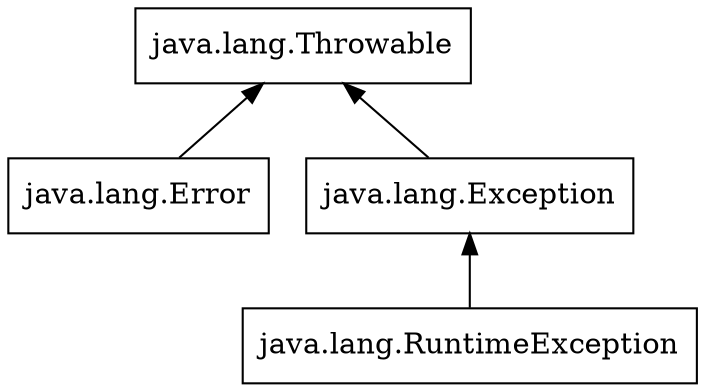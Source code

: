 digraph {
  size="6,11"
  rankdir="BT"
  node          [shape=box]
  throwable        [label="java.lang.Throwable"]
  error            [label="java.lang.Error"]
  exception        [label="java.lang.Exception"]
  runtimeexception [label="java.lang.RuntimeException"]
  
  {error,exception} -> throwable
  runtimeexception -> exception
}
